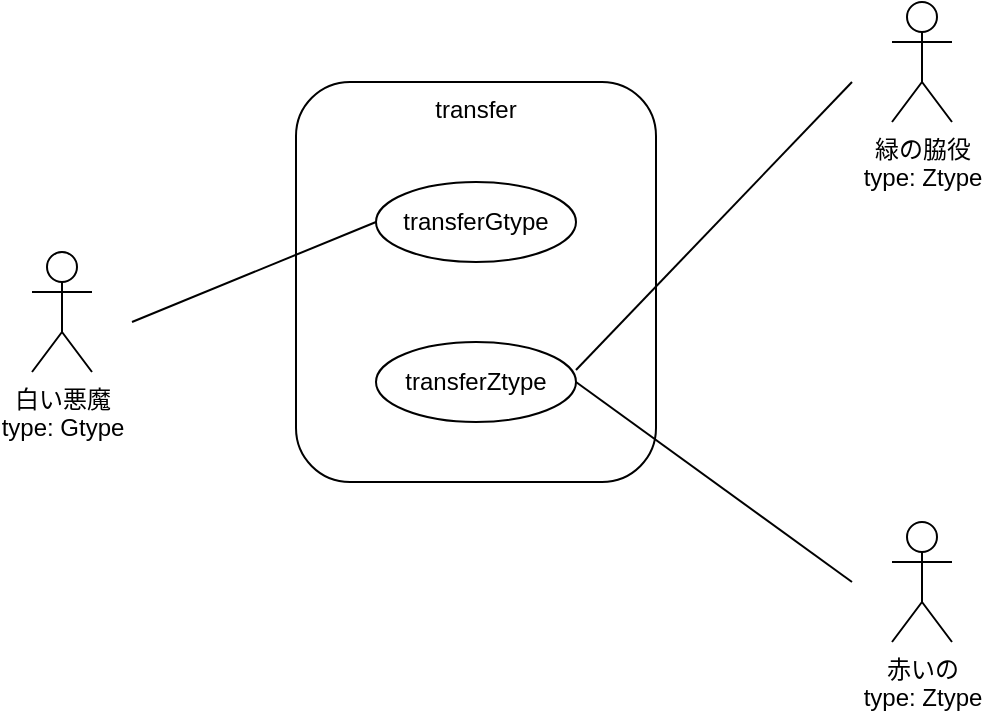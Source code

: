 <mxfile>
    <diagram id="49Mg_zPkEfMoZrLlu6bA" name="Page-1">
        <mxGraphModel dx="487" dy="1860" grid="1" gridSize="10" guides="1" tooltips="1" connect="1" arrows="1" fold="1" page="1" pageScale="1" pageWidth="583" pageHeight="413" math="0" shadow="0">
            <root>
                <mxCell id="0"/>
                <mxCell id="1" parent="0"/>
                <mxCell id="12" value="transfer" style="rounded=1;whiteSpace=wrap;html=1;verticalAlign=top;" vertex="1" parent="1">
                    <mxGeometry x="202" y="70" width="180" height="200" as="geometry"/>
                </mxCell>
                <mxCell id="3" value="白い悪魔&lt;br&gt;type: Gtype" style="shape=umlActor;verticalLabelPosition=bottom;verticalAlign=top;html=1;outlineConnect=0;" parent="1" vertex="1">
                    <mxGeometry x="70" y="155" width="30" height="60" as="geometry"/>
                </mxCell>
                <mxCell id="4" value="緑の脇役&lt;br&gt;type: Ztype" style="shape=umlActor;verticalLabelPosition=bottom;verticalAlign=top;html=1;outlineConnect=0;" parent="1" vertex="1">
                    <mxGeometry x="500" y="30" width="30" height="60" as="geometry"/>
                </mxCell>
                <mxCell id="5" value="赤いの&lt;br&gt;type: Ztype&lt;br&gt;" style="shape=umlActor;verticalLabelPosition=bottom;verticalAlign=top;html=1;outlineConnect=0;" parent="1" vertex="1">
                    <mxGeometry x="500" y="290" width="30" height="60" as="geometry"/>
                </mxCell>
                <mxCell id="6" value="transferGtype" style="ellipse;whiteSpace=wrap;html=1;verticalAlign=middle;" parent="1" vertex="1">
                    <mxGeometry x="242" y="120" width="100" height="40" as="geometry"/>
                </mxCell>
                <mxCell id="8" value="transferZtype" style="ellipse;whiteSpace=wrap;html=1;verticalAlign=middle;" parent="1" vertex="1">
                    <mxGeometry x="242" y="200" width="100" height="40" as="geometry"/>
                </mxCell>
                <mxCell id="9" value="" style="endArrow=none;html=1;entryX=0;entryY=0.5;entryDx=0;entryDy=0;" parent="1" target="6" edge="1">
                    <mxGeometry width="50" height="50" relative="1" as="geometry">
                        <mxPoint x="120" y="190" as="sourcePoint"/>
                        <mxPoint x="340" y="190" as="targetPoint"/>
                    </mxGeometry>
                </mxCell>
                <mxCell id="10" value="" style="endArrow=none;html=1;entryX=1;entryY=0.35;entryDx=0;entryDy=0;entryPerimeter=0;" parent="1" target="8" edge="1">
                    <mxGeometry width="50" height="50" relative="1" as="geometry">
                        <mxPoint x="480" y="70" as="sourcePoint"/>
                        <mxPoint x="342" y="200" as="targetPoint"/>
                    </mxGeometry>
                </mxCell>
                <mxCell id="11" value="" style="endArrow=none;html=1;entryX=1;entryY=0.5;entryDx=0;entryDy=0;" parent="1" target="8" edge="1">
                    <mxGeometry width="50" height="50" relative="1" as="geometry">
                        <mxPoint x="480" y="320" as="sourcePoint"/>
                        <mxPoint x="340" y="290" as="targetPoint"/>
                    </mxGeometry>
                </mxCell>
            </root>
        </mxGraphModel>
    </diagram>
</mxfile>